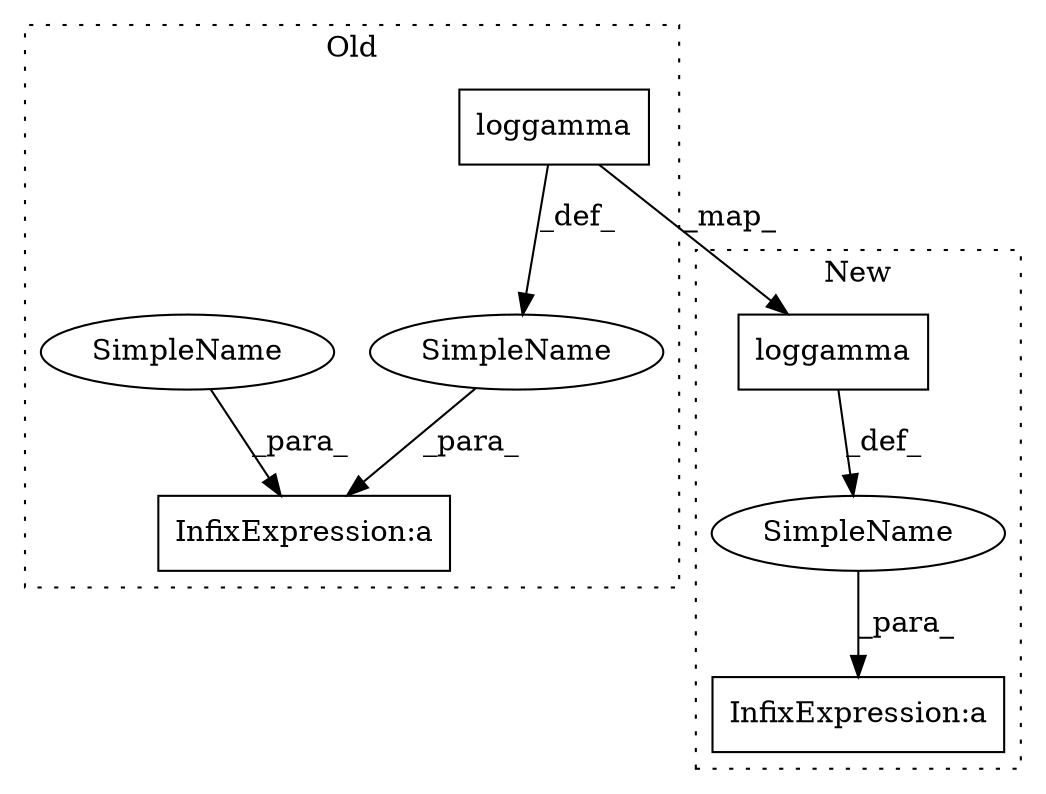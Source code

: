 digraph G {
subgraph cluster0 {
1 [label="loggamma" a="32" s="5836,5850" l="9,1" shape="box"];
5 [label="SimpleName" a="42" s="" l="" shape="ellipse"];
6 [label="InfixExpression:a" a="27" s="5833" l="3" shape="box"];
7 [label="SimpleName" a="42" s="" l="" shape="ellipse"];
label = "Old";
style="dotted";
}
subgraph cluster1 {
2 [label="loggamma" a="32" s="5878,5892" l="9,1" shape="box"];
3 [label="SimpleName" a="42" s="" l="" shape="ellipse"];
4 [label="InfixExpression:a" a="27" s="5909" l="3" shape="box"];
label = "New";
style="dotted";
}
1 -> 5 [label="_def_"];
1 -> 2 [label="_map_"];
2 -> 3 [label="_def_"];
3 -> 4 [label="_para_"];
5 -> 6 [label="_para_"];
7 -> 6 [label="_para_"];
}